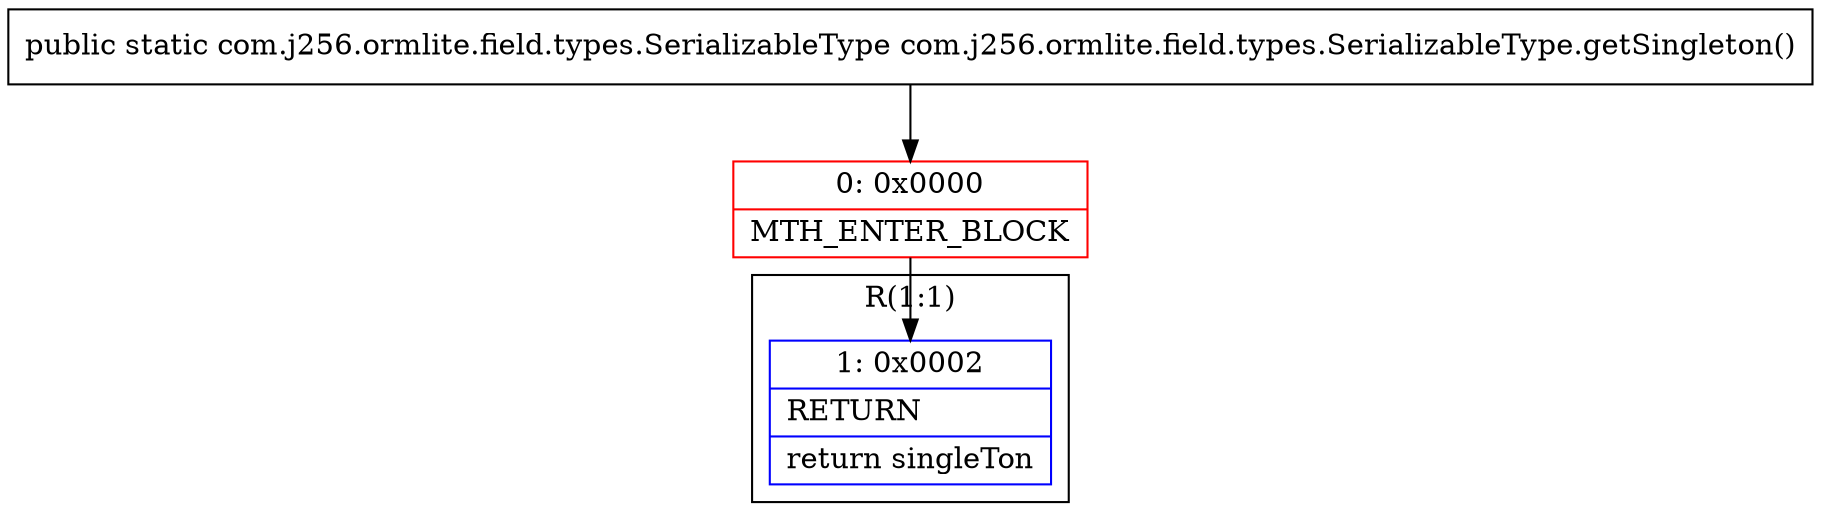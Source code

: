 digraph "CFG forcom.j256.ormlite.field.types.SerializableType.getSingleton()Lcom\/j256\/ormlite\/field\/types\/SerializableType;" {
subgraph cluster_Region_117120870 {
label = "R(1:1)";
node [shape=record,color=blue];
Node_1 [shape=record,label="{1\:\ 0x0002|RETURN\l|return singleTon\l}"];
}
Node_0 [shape=record,color=red,label="{0\:\ 0x0000|MTH_ENTER_BLOCK\l}"];
MethodNode[shape=record,label="{public static com.j256.ormlite.field.types.SerializableType com.j256.ormlite.field.types.SerializableType.getSingleton() }"];
MethodNode -> Node_0;
Node_0 -> Node_1;
}

